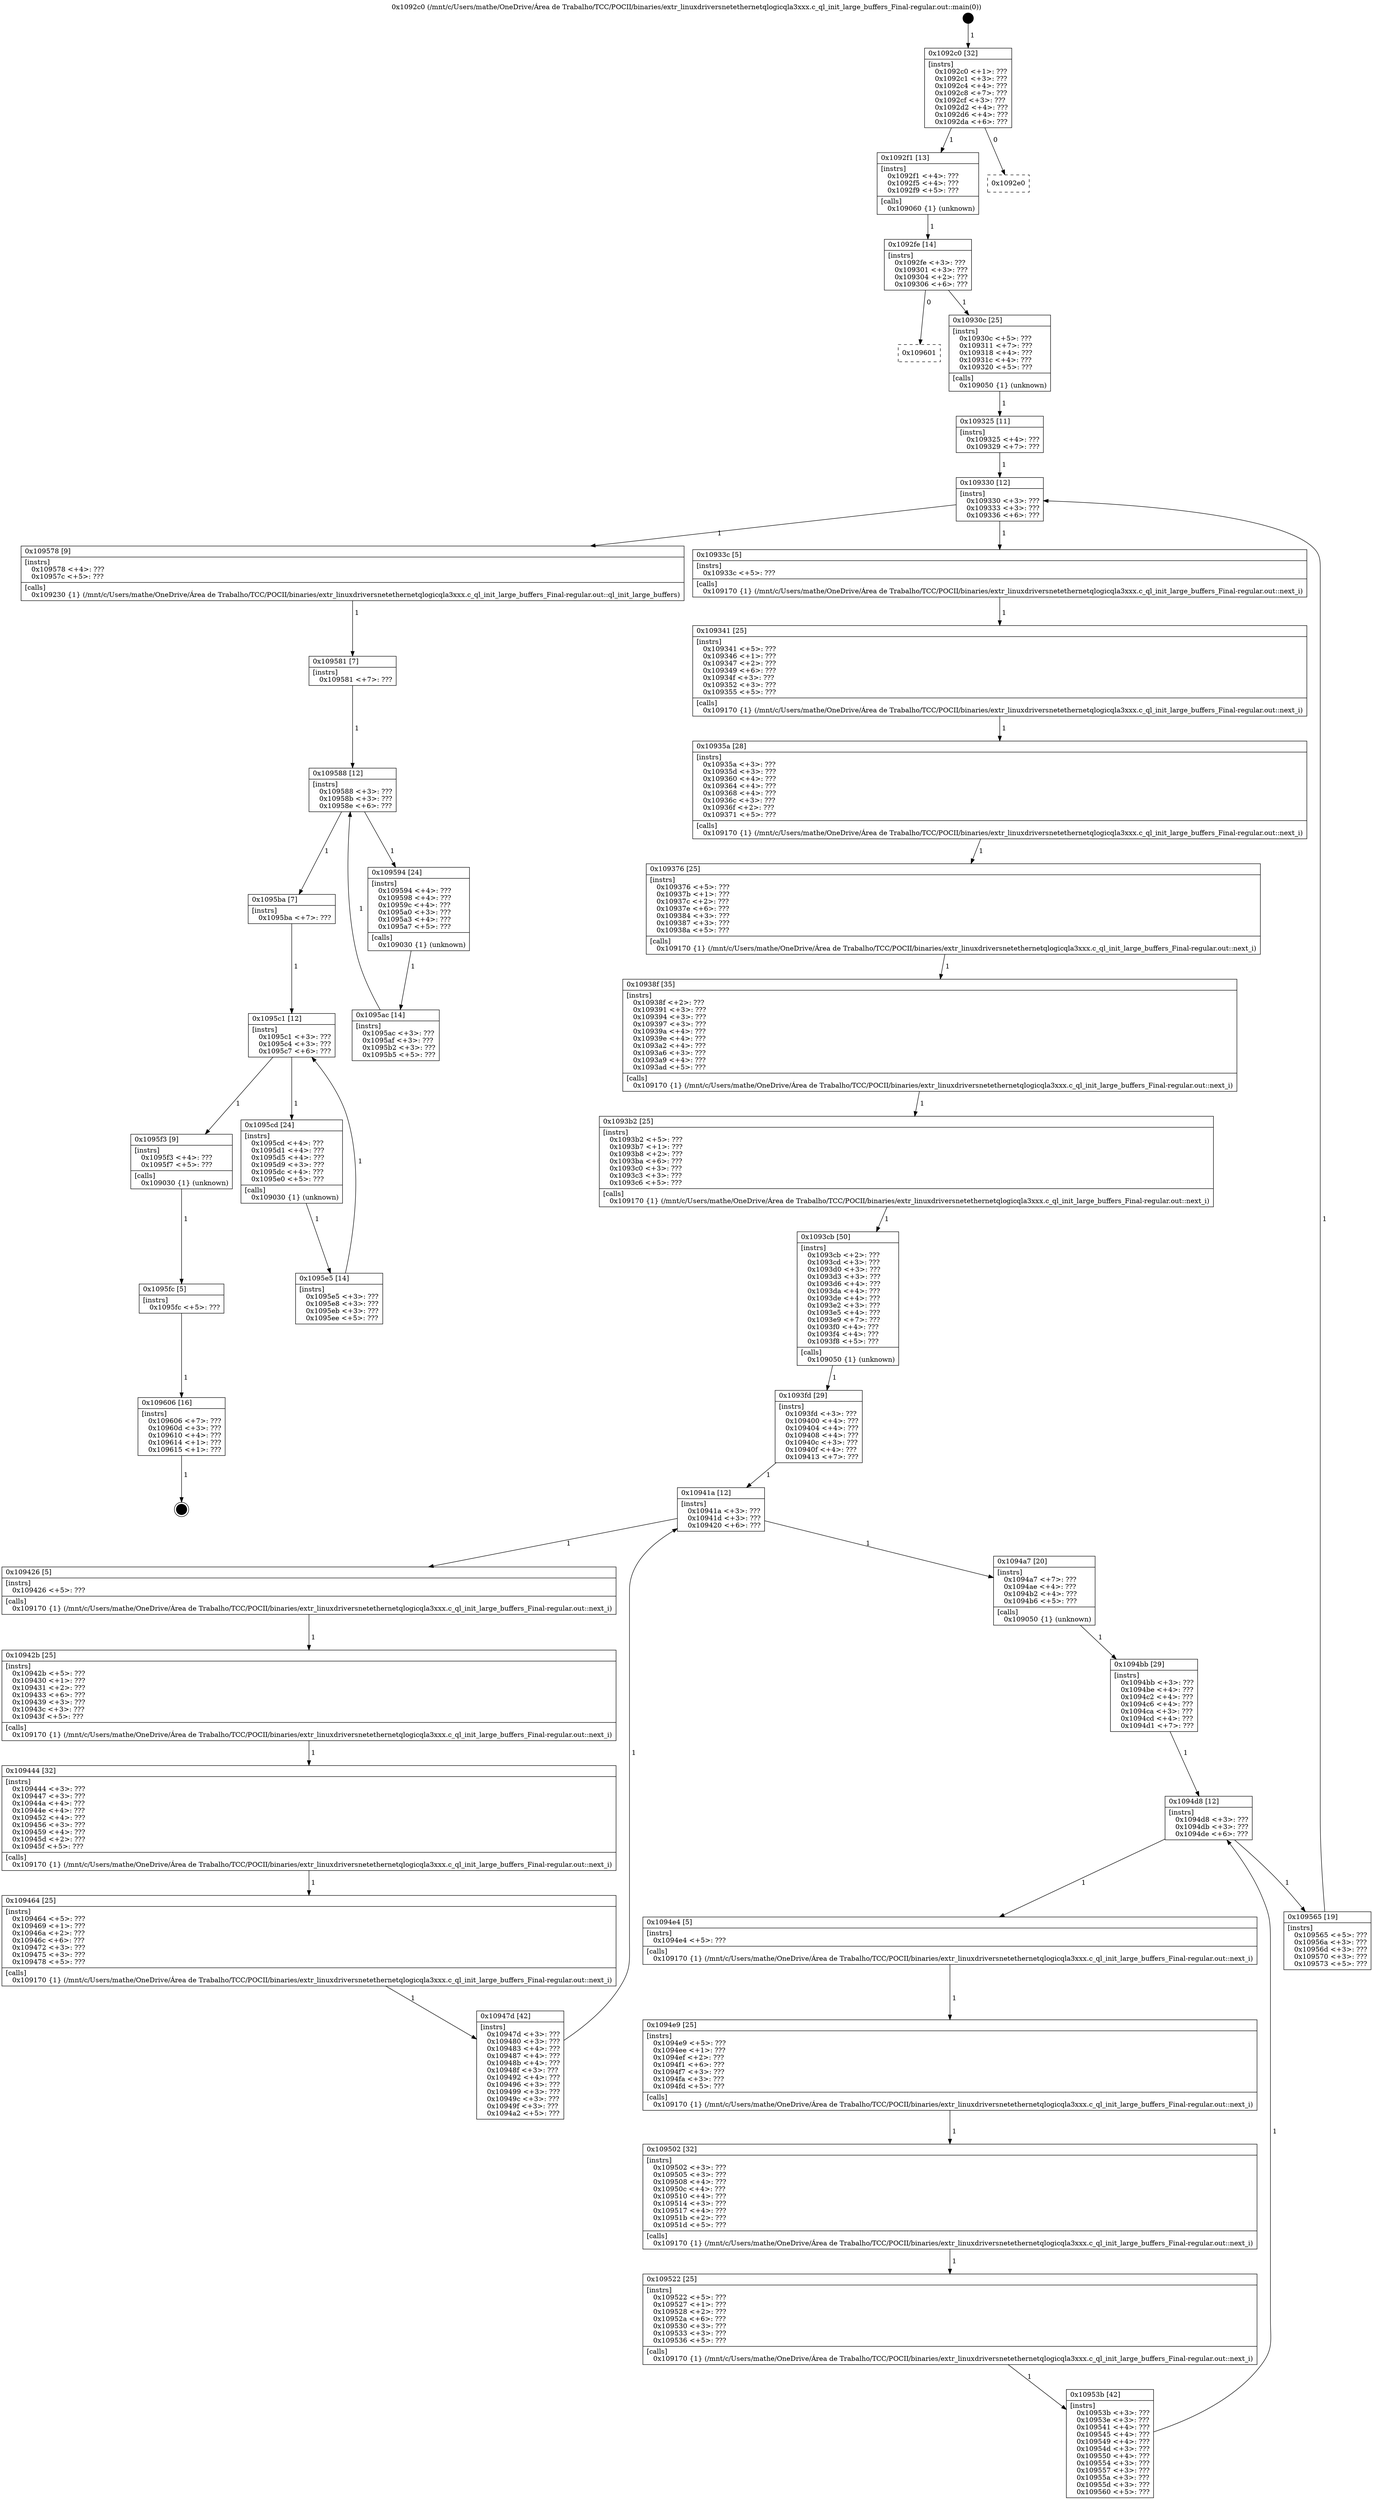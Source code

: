 digraph "0x1092c0" {
  label = "0x1092c0 (/mnt/c/Users/mathe/OneDrive/Área de Trabalho/TCC/POCII/binaries/extr_linuxdriversnetethernetqlogicqla3xxx.c_ql_init_large_buffers_Final-regular.out::main(0))"
  labelloc = "t"
  node[shape=record]

  Entry [label="",width=0.3,height=0.3,shape=circle,fillcolor=black,style=filled]
  "0x1092c0" [label="{
     0x1092c0 [32]\l
     | [instrs]\l
     &nbsp;&nbsp;0x1092c0 \<+1\>: ???\l
     &nbsp;&nbsp;0x1092c1 \<+3\>: ???\l
     &nbsp;&nbsp;0x1092c4 \<+4\>: ???\l
     &nbsp;&nbsp;0x1092c8 \<+7\>: ???\l
     &nbsp;&nbsp;0x1092cf \<+3\>: ???\l
     &nbsp;&nbsp;0x1092d2 \<+4\>: ???\l
     &nbsp;&nbsp;0x1092d6 \<+4\>: ???\l
     &nbsp;&nbsp;0x1092da \<+6\>: ???\l
  }"]
  "0x1092f1" [label="{
     0x1092f1 [13]\l
     | [instrs]\l
     &nbsp;&nbsp;0x1092f1 \<+4\>: ???\l
     &nbsp;&nbsp;0x1092f5 \<+4\>: ???\l
     &nbsp;&nbsp;0x1092f9 \<+5\>: ???\l
     | [calls]\l
     &nbsp;&nbsp;0x109060 \{1\} (unknown)\l
  }"]
  "0x1092e0" [label="{
     0x1092e0\l
  }", style=dashed]
  "0x1092fe" [label="{
     0x1092fe [14]\l
     | [instrs]\l
     &nbsp;&nbsp;0x1092fe \<+3\>: ???\l
     &nbsp;&nbsp;0x109301 \<+3\>: ???\l
     &nbsp;&nbsp;0x109304 \<+2\>: ???\l
     &nbsp;&nbsp;0x109306 \<+6\>: ???\l
  }"]
  "0x109601" [label="{
     0x109601\l
  }", style=dashed]
  "0x10930c" [label="{
     0x10930c [25]\l
     | [instrs]\l
     &nbsp;&nbsp;0x10930c \<+5\>: ???\l
     &nbsp;&nbsp;0x109311 \<+7\>: ???\l
     &nbsp;&nbsp;0x109318 \<+4\>: ???\l
     &nbsp;&nbsp;0x10931c \<+4\>: ???\l
     &nbsp;&nbsp;0x109320 \<+5\>: ???\l
     | [calls]\l
     &nbsp;&nbsp;0x109050 \{1\} (unknown)\l
  }"]
  Exit [label="",width=0.3,height=0.3,shape=circle,fillcolor=black,style=filled,peripheries=2]
  "0x109330" [label="{
     0x109330 [12]\l
     | [instrs]\l
     &nbsp;&nbsp;0x109330 \<+3\>: ???\l
     &nbsp;&nbsp;0x109333 \<+3\>: ???\l
     &nbsp;&nbsp;0x109336 \<+6\>: ???\l
  }"]
  "0x109578" [label="{
     0x109578 [9]\l
     | [instrs]\l
     &nbsp;&nbsp;0x109578 \<+4\>: ???\l
     &nbsp;&nbsp;0x10957c \<+5\>: ???\l
     | [calls]\l
     &nbsp;&nbsp;0x109230 \{1\} (/mnt/c/Users/mathe/OneDrive/Área de Trabalho/TCC/POCII/binaries/extr_linuxdriversnetethernetqlogicqla3xxx.c_ql_init_large_buffers_Final-regular.out::ql_init_large_buffers)\l
  }"]
  "0x10933c" [label="{
     0x10933c [5]\l
     | [instrs]\l
     &nbsp;&nbsp;0x10933c \<+5\>: ???\l
     | [calls]\l
     &nbsp;&nbsp;0x109170 \{1\} (/mnt/c/Users/mathe/OneDrive/Área de Trabalho/TCC/POCII/binaries/extr_linuxdriversnetethernetqlogicqla3xxx.c_ql_init_large_buffers_Final-regular.out::next_i)\l
  }"]
  "0x109341" [label="{
     0x109341 [25]\l
     | [instrs]\l
     &nbsp;&nbsp;0x109341 \<+5\>: ???\l
     &nbsp;&nbsp;0x109346 \<+1\>: ???\l
     &nbsp;&nbsp;0x109347 \<+2\>: ???\l
     &nbsp;&nbsp;0x109349 \<+6\>: ???\l
     &nbsp;&nbsp;0x10934f \<+3\>: ???\l
     &nbsp;&nbsp;0x109352 \<+3\>: ???\l
     &nbsp;&nbsp;0x109355 \<+5\>: ???\l
     | [calls]\l
     &nbsp;&nbsp;0x109170 \{1\} (/mnt/c/Users/mathe/OneDrive/Área de Trabalho/TCC/POCII/binaries/extr_linuxdriversnetethernetqlogicqla3xxx.c_ql_init_large_buffers_Final-regular.out::next_i)\l
  }"]
  "0x10935a" [label="{
     0x10935a [28]\l
     | [instrs]\l
     &nbsp;&nbsp;0x10935a \<+3\>: ???\l
     &nbsp;&nbsp;0x10935d \<+3\>: ???\l
     &nbsp;&nbsp;0x109360 \<+4\>: ???\l
     &nbsp;&nbsp;0x109364 \<+4\>: ???\l
     &nbsp;&nbsp;0x109368 \<+4\>: ???\l
     &nbsp;&nbsp;0x10936c \<+3\>: ???\l
     &nbsp;&nbsp;0x10936f \<+2\>: ???\l
     &nbsp;&nbsp;0x109371 \<+5\>: ???\l
     | [calls]\l
     &nbsp;&nbsp;0x109170 \{1\} (/mnt/c/Users/mathe/OneDrive/Área de Trabalho/TCC/POCII/binaries/extr_linuxdriversnetethernetqlogicqla3xxx.c_ql_init_large_buffers_Final-regular.out::next_i)\l
  }"]
  "0x109376" [label="{
     0x109376 [25]\l
     | [instrs]\l
     &nbsp;&nbsp;0x109376 \<+5\>: ???\l
     &nbsp;&nbsp;0x10937b \<+1\>: ???\l
     &nbsp;&nbsp;0x10937c \<+2\>: ???\l
     &nbsp;&nbsp;0x10937e \<+6\>: ???\l
     &nbsp;&nbsp;0x109384 \<+3\>: ???\l
     &nbsp;&nbsp;0x109387 \<+3\>: ???\l
     &nbsp;&nbsp;0x10938a \<+5\>: ???\l
     | [calls]\l
     &nbsp;&nbsp;0x109170 \{1\} (/mnt/c/Users/mathe/OneDrive/Área de Trabalho/TCC/POCII/binaries/extr_linuxdriversnetethernetqlogicqla3xxx.c_ql_init_large_buffers_Final-regular.out::next_i)\l
  }"]
  "0x10938f" [label="{
     0x10938f [35]\l
     | [instrs]\l
     &nbsp;&nbsp;0x10938f \<+2\>: ???\l
     &nbsp;&nbsp;0x109391 \<+3\>: ???\l
     &nbsp;&nbsp;0x109394 \<+3\>: ???\l
     &nbsp;&nbsp;0x109397 \<+3\>: ???\l
     &nbsp;&nbsp;0x10939a \<+4\>: ???\l
     &nbsp;&nbsp;0x10939e \<+4\>: ???\l
     &nbsp;&nbsp;0x1093a2 \<+4\>: ???\l
     &nbsp;&nbsp;0x1093a6 \<+3\>: ???\l
     &nbsp;&nbsp;0x1093a9 \<+4\>: ???\l
     &nbsp;&nbsp;0x1093ad \<+5\>: ???\l
     | [calls]\l
     &nbsp;&nbsp;0x109170 \{1\} (/mnt/c/Users/mathe/OneDrive/Área de Trabalho/TCC/POCII/binaries/extr_linuxdriversnetethernetqlogicqla3xxx.c_ql_init_large_buffers_Final-regular.out::next_i)\l
  }"]
  "0x1093b2" [label="{
     0x1093b2 [25]\l
     | [instrs]\l
     &nbsp;&nbsp;0x1093b2 \<+5\>: ???\l
     &nbsp;&nbsp;0x1093b7 \<+1\>: ???\l
     &nbsp;&nbsp;0x1093b8 \<+2\>: ???\l
     &nbsp;&nbsp;0x1093ba \<+6\>: ???\l
     &nbsp;&nbsp;0x1093c0 \<+3\>: ???\l
     &nbsp;&nbsp;0x1093c3 \<+3\>: ???\l
     &nbsp;&nbsp;0x1093c6 \<+5\>: ???\l
     | [calls]\l
     &nbsp;&nbsp;0x109170 \{1\} (/mnt/c/Users/mathe/OneDrive/Área de Trabalho/TCC/POCII/binaries/extr_linuxdriversnetethernetqlogicqla3xxx.c_ql_init_large_buffers_Final-regular.out::next_i)\l
  }"]
  "0x1093cb" [label="{
     0x1093cb [50]\l
     | [instrs]\l
     &nbsp;&nbsp;0x1093cb \<+2\>: ???\l
     &nbsp;&nbsp;0x1093cd \<+3\>: ???\l
     &nbsp;&nbsp;0x1093d0 \<+3\>: ???\l
     &nbsp;&nbsp;0x1093d3 \<+3\>: ???\l
     &nbsp;&nbsp;0x1093d6 \<+4\>: ???\l
     &nbsp;&nbsp;0x1093da \<+4\>: ???\l
     &nbsp;&nbsp;0x1093de \<+4\>: ???\l
     &nbsp;&nbsp;0x1093e2 \<+3\>: ???\l
     &nbsp;&nbsp;0x1093e5 \<+4\>: ???\l
     &nbsp;&nbsp;0x1093e9 \<+7\>: ???\l
     &nbsp;&nbsp;0x1093f0 \<+4\>: ???\l
     &nbsp;&nbsp;0x1093f4 \<+4\>: ???\l
     &nbsp;&nbsp;0x1093f8 \<+5\>: ???\l
     | [calls]\l
     &nbsp;&nbsp;0x109050 \{1\} (unknown)\l
  }"]
  "0x10941a" [label="{
     0x10941a [12]\l
     | [instrs]\l
     &nbsp;&nbsp;0x10941a \<+3\>: ???\l
     &nbsp;&nbsp;0x10941d \<+3\>: ???\l
     &nbsp;&nbsp;0x109420 \<+6\>: ???\l
  }"]
  "0x1094a7" [label="{
     0x1094a7 [20]\l
     | [instrs]\l
     &nbsp;&nbsp;0x1094a7 \<+7\>: ???\l
     &nbsp;&nbsp;0x1094ae \<+4\>: ???\l
     &nbsp;&nbsp;0x1094b2 \<+4\>: ???\l
     &nbsp;&nbsp;0x1094b6 \<+5\>: ???\l
     | [calls]\l
     &nbsp;&nbsp;0x109050 \{1\} (unknown)\l
  }"]
  "0x109426" [label="{
     0x109426 [5]\l
     | [instrs]\l
     &nbsp;&nbsp;0x109426 \<+5\>: ???\l
     | [calls]\l
     &nbsp;&nbsp;0x109170 \{1\} (/mnt/c/Users/mathe/OneDrive/Área de Trabalho/TCC/POCII/binaries/extr_linuxdriversnetethernetqlogicqla3xxx.c_ql_init_large_buffers_Final-regular.out::next_i)\l
  }"]
  "0x10942b" [label="{
     0x10942b [25]\l
     | [instrs]\l
     &nbsp;&nbsp;0x10942b \<+5\>: ???\l
     &nbsp;&nbsp;0x109430 \<+1\>: ???\l
     &nbsp;&nbsp;0x109431 \<+2\>: ???\l
     &nbsp;&nbsp;0x109433 \<+6\>: ???\l
     &nbsp;&nbsp;0x109439 \<+3\>: ???\l
     &nbsp;&nbsp;0x10943c \<+3\>: ???\l
     &nbsp;&nbsp;0x10943f \<+5\>: ???\l
     | [calls]\l
     &nbsp;&nbsp;0x109170 \{1\} (/mnt/c/Users/mathe/OneDrive/Área de Trabalho/TCC/POCII/binaries/extr_linuxdriversnetethernetqlogicqla3xxx.c_ql_init_large_buffers_Final-regular.out::next_i)\l
  }"]
  "0x109444" [label="{
     0x109444 [32]\l
     | [instrs]\l
     &nbsp;&nbsp;0x109444 \<+3\>: ???\l
     &nbsp;&nbsp;0x109447 \<+3\>: ???\l
     &nbsp;&nbsp;0x10944a \<+4\>: ???\l
     &nbsp;&nbsp;0x10944e \<+4\>: ???\l
     &nbsp;&nbsp;0x109452 \<+4\>: ???\l
     &nbsp;&nbsp;0x109456 \<+3\>: ???\l
     &nbsp;&nbsp;0x109459 \<+4\>: ???\l
     &nbsp;&nbsp;0x10945d \<+2\>: ???\l
     &nbsp;&nbsp;0x10945f \<+5\>: ???\l
     | [calls]\l
     &nbsp;&nbsp;0x109170 \{1\} (/mnt/c/Users/mathe/OneDrive/Área de Trabalho/TCC/POCII/binaries/extr_linuxdriversnetethernetqlogicqla3xxx.c_ql_init_large_buffers_Final-regular.out::next_i)\l
  }"]
  "0x109464" [label="{
     0x109464 [25]\l
     | [instrs]\l
     &nbsp;&nbsp;0x109464 \<+5\>: ???\l
     &nbsp;&nbsp;0x109469 \<+1\>: ???\l
     &nbsp;&nbsp;0x10946a \<+2\>: ???\l
     &nbsp;&nbsp;0x10946c \<+6\>: ???\l
     &nbsp;&nbsp;0x109472 \<+3\>: ???\l
     &nbsp;&nbsp;0x109475 \<+3\>: ???\l
     &nbsp;&nbsp;0x109478 \<+5\>: ???\l
     | [calls]\l
     &nbsp;&nbsp;0x109170 \{1\} (/mnt/c/Users/mathe/OneDrive/Área de Trabalho/TCC/POCII/binaries/extr_linuxdriversnetethernetqlogicqla3xxx.c_ql_init_large_buffers_Final-regular.out::next_i)\l
  }"]
  "0x10947d" [label="{
     0x10947d [42]\l
     | [instrs]\l
     &nbsp;&nbsp;0x10947d \<+3\>: ???\l
     &nbsp;&nbsp;0x109480 \<+3\>: ???\l
     &nbsp;&nbsp;0x109483 \<+4\>: ???\l
     &nbsp;&nbsp;0x109487 \<+4\>: ???\l
     &nbsp;&nbsp;0x10948b \<+4\>: ???\l
     &nbsp;&nbsp;0x10948f \<+3\>: ???\l
     &nbsp;&nbsp;0x109492 \<+4\>: ???\l
     &nbsp;&nbsp;0x109496 \<+3\>: ???\l
     &nbsp;&nbsp;0x109499 \<+3\>: ???\l
     &nbsp;&nbsp;0x10949c \<+3\>: ???\l
     &nbsp;&nbsp;0x10949f \<+3\>: ???\l
     &nbsp;&nbsp;0x1094a2 \<+5\>: ???\l
  }"]
  "0x1093fd" [label="{
     0x1093fd [29]\l
     | [instrs]\l
     &nbsp;&nbsp;0x1093fd \<+3\>: ???\l
     &nbsp;&nbsp;0x109400 \<+4\>: ???\l
     &nbsp;&nbsp;0x109404 \<+4\>: ???\l
     &nbsp;&nbsp;0x109408 \<+4\>: ???\l
     &nbsp;&nbsp;0x10940c \<+3\>: ???\l
     &nbsp;&nbsp;0x10940f \<+4\>: ???\l
     &nbsp;&nbsp;0x109413 \<+7\>: ???\l
  }"]
  "0x1094d8" [label="{
     0x1094d8 [12]\l
     | [instrs]\l
     &nbsp;&nbsp;0x1094d8 \<+3\>: ???\l
     &nbsp;&nbsp;0x1094db \<+3\>: ???\l
     &nbsp;&nbsp;0x1094de \<+6\>: ???\l
  }"]
  "0x109565" [label="{
     0x109565 [19]\l
     | [instrs]\l
     &nbsp;&nbsp;0x109565 \<+5\>: ???\l
     &nbsp;&nbsp;0x10956a \<+3\>: ???\l
     &nbsp;&nbsp;0x10956d \<+3\>: ???\l
     &nbsp;&nbsp;0x109570 \<+3\>: ???\l
     &nbsp;&nbsp;0x109573 \<+5\>: ???\l
  }"]
  "0x1094e4" [label="{
     0x1094e4 [5]\l
     | [instrs]\l
     &nbsp;&nbsp;0x1094e4 \<+5\>: ???\l
     | [calls]\l
     &nbsp;&nbsp;0x109170 \{1\} (/mnt/c/Users/mathe/OneDrive/Área de Trabalho/TCC/POCII/binaries/extr_linuxdriversnetethernetqlogicqla3xxx.c_ql_init_large_buffers_Final-regular.out::next_i)\l
  }"]
  "0x1094e9" [label="{
     0x1094e9 [25]\l
     | [instrs]\l
     &nbsp;&nbsp;0x1094e9 \<+5\>: ???\l
     &nbsp;&nbsp;0x1094ee \<+1\>: ???\l
     &nbsp;&nbsp;0x1094ef \<+2\>: ???\l
     &nbsp;&nbsp;0x1094f1 \<+6\>: ???\l
     &nbsp;&nbsp;0x1094f7 \<+3\>: ???\l
     &nbsp;&nbsp;0x1094fa \<+3\>: ???\l
     &nbsp;&nbsp;0x1094fd \<+5\>: ???\l
     | [calls]\l
     &nbsp;&nbsp;0x109170 \{1\} (/mnt/c/Users/mathe/OneDrive/Área de Trabalho/TCC/POCII/binaries/extr_linuxdriversnetethernetqlogicqla3xxx.c_ql_init_large_buffers_Final-regular.out::next_i)\l
  }"]
  "0x109502" [label="{
     0x109502 [32]\l
     | [instrs]\l
     &nbsp;&nbsp;0x109502 \<+3\>: ???\l
     &nbsp;&nbsp;0x109505 \<+3\>: ???\l
     &nbsp;&nbsp;0x109508 \<+4\>: ???\l
     &nbsp;&nbsp;0x10950c \<+4\>: ???\l
     &nbsp;&nbsp;0x109510 \<+4\>: ???\l
     &nbsp;&nbsp;0x109514 \<+3\>: ???\l
     &nbsp;&nbsp;0x109517 \<+4\>: ???\l
     &nbsp;&nbsp;0x10951b \<+2\>: ???\l
     &nbsp;&nbsp;0x10951d \<+5\>: ???\l
     | [calls]\l
     &nbsp;&nbsp;0x109170 \{1\} (/mnt/c/Users/mathe/OneDrive/Área de Trabalho/TCC/POCII/binaries/extr_linuxdriversnetethernetqlogicqla3xxx.c_ql_init_large_buffers_Final-regular.out::next_i)\l
  }"]
  "0x109522" [label="{
     0x109522 [25]\l
     | [instrs]\l
     &nbsp;&nbsp;0x109522 \<+5\>: ???\l
     &nbsp;&nbsp;0x109527 \<+1\>: ???\l
     &nbsp;&nbsp;0x109528 \<+2\>: ???\l
     &nbsp;&nbsp;0x10952a \<+6\>: ???\l
     &nbsp;&nbsp;0x109530 \<+3\>: ???\l
     &nbsp;&nbsp;0x109533 \<+3\>: ???\l
     &nbsp;&nbsp;0x109536 \<+5\>: ???\l
     | [calls]\l
     &nbsp;&nbsp;0x109170 \{1\} (/mnt/c/Users/mathe/OneDrive/Área de Trabalho/TCC/POCII/binaries/extr_linuxdriversnetethernetqlogicqla3xxx.c_ql_init_large_buffers_Final-regular.out::next_i)\l
  }"]
  "0x10953b" [label="{
     0x10953b [42]\l
     | [instrs]\l
     &nbsp;&nbsp;0x10953b \<+3\>: ???\l
     &nbsp;&nbsp;0x10953e \<+3\>: ???\l
     &nbsp;&nbsp;0x109541 \<+4\>: ???\l
     &nbsp;&nbsp;0x109545 \<+4\>: ???\l
     &nbsp;&nbsp;0x109549 \<+4\>: ???\l
     &nbsp;&nbsp;0x10954d \<+3\>: ???\l
     &nbsp;&nbsp;0x109550 \<+4\>: ???\l
     &nbsp;&nbsp;0x109554 \<+3\>: ???\l
     &nbsp;&nbsp;0x109557 \<+3\>: ???\l
     &nbsp;&nbsp;0x10955a \<+3\>: ???\l
     &nbsp;&nbsp;0x10955d \<+3\>: ???\l
     &nbsp;&nbsp;0x109560 \<+5\>: ???\l
  }"]
  "0x1094bb" [label="{
     0x1094bb [29]\l
     | [instrs]\l
     &nbsp;&nbsp;0x1094bb \<+3\>: ???\l
     &nbsp;&nbsp;0x1094be \<+4\>: ???\l
     &nbsp;&nbsp;0x1094c2 \<+4\>: ???\l
     &nbsp;&nbsp;0x1094c6 \<+4\>: ???\l
     &nbsp;&nbsp;0x1094ca \<+3\>: ???\l
     &nbsp;&nbsp;0x1094cd \<+4\>: ???\l
     &nbsp;&nbsp;0x1094d1 \<+7\>: ???\l
  }"]
  "0x109606" [label="{
     0x109606 [16]\l
     | [instrs]\l
     &nbsp;&nbsp;0x109606 \<+7\>: ???\l
     &nbsp;&nbsp;0x10960d \<+3\>: ???\l
     &nbsp;&nbsp;0x109610 \<+4\>: ???\l
     &nbsp;&nbsp;0x109614 \<+1\>: ???\l
     &nbsp;&nbsp;0x109615 \<+1\>: ???\l
  }"]
  "0x109325" [label="{
     0x109325 [11]\l
     | [instrs]\l
     &nbsp;&nbsp;0x109325 \<+4\>: ???\l
     &nbsp;&nbsp;0x109329 \<+7\>: ???\l
  }"]
  "0x109588" [label="{
     0x109588 [12]\l
     | [instrs]\l
     &nbsp;&nbsp;0x109588 \<+3\>: ???\l
     &nbsp;&nbsp;0x10958b \<+3\>: ???\l
     &nbsp;&nbsp;0x10958e \<+6\>: ???\l
  }"]
  "0x1095c1" [label="{
     0x1095c1 [12]\l
     | [instrs]\l
     &nbsp;&nbsp;0x1095c1 \<+3\>: ???\l
     &nbsp;&nbsp;0x1095c4 \<+3\>: ???\l
     &nbsp;&nbsp;0x1095c7 \<+6\>: ???\l
  }"]
  "0x109594" [label="{
     0x109594 [24]\l
     | [instrs]\l
     &nbsp;&nbsp;0x109594 \<+4\>: ???\l
     &nbsp;&nbsp;0x109598 \<+4\>: ???\l
     &nbsp;&nbsp;0x10959c \<+4\>: ???\l
     &nbsp;&nbsp;0x1095a0 \<+3\>: ???\l
     &nbsp;&nbsp;0x1095a3 \<+4\>: ???\l
     &nbsp;&nbsp;0x1095a7 \<+5\>: ???\l
     | [calls]\l
     &nbsp;&nbsp;0x109030 \{1\} (unknown)\l
  }"]
  "0x1095ac" [label="{
     0x1095ac [14]\l
     | [instrs]\l
     &nbsp;&nbsp;0x1095ac \<+3\>: ???\l
     &nbsp;&nbsp;0x1095af \<+3\>: ???\l
     &nbsp;&nbsp;0x1095b2 \<+3\>: ???\l
     &nbsp;&nbsp;0x1095b5 \<+5\>: ???\l
  }"]
  "0x109581" [label="{
     0x109581 [7]\l
     | [instrs]\l
     &nbsp;&nbsp;0x109581 \<+7\>: ???\l
  }"]
  "0x1095f3" [label="{
     0x1095f3 [9]\l
     | [instrs]\l
     &nbsp;&nbsp;0x1095f3 \<+4\>: ???\l
     &nbsp;&nbsp;0x1095f7 \<+5\>: ???\l
     | [calls]\l
     &nbsp;&nbsp;0x109030 \{1\} (unknown)\l
  }"]
  "0x1095cd" [label="{
     0x1095cd [24]\l
     | [instrs]\l
     &nbsp;&nbsp;0x1095cd \<+4\>: ???\l
     &nbsp;&nbsp;0x1095d1 \<+4\>: ???\l
     &nbsp;&nbsp;0x1095d5 \<+4\>: ???\l
     &nbsp;&nbsp;0x1095d9 \<+3\>: ???\l
     &nbsp;&nbsp;0x1095dc \<+4\>: ???\l
     &nbsp;&nbsp;0x1095e0 \<+5\>: ???\l
     | [calls]\l
     &nbsp;&nbsp;0x109030 \{1\} (unknown)\l
  }"]
  "0x1095e5" [label="{
     0x1095e5 [14]\l
     | [instrs]\l
     &nbsp;&nbsp;0x1095e5 \<+3\>: ???\l
     &nbsp;&nbsp;0x1095e8 \<+3\>: ???\l
     &nbsp;&nbsp;0x1095eb \<+3\>: ???\l
     &nbsp;&nbsp;0x1095ee \<+5\>: ???\l
  }"]
  "0x1095ba" [label="{
     0x1095ba [7]\l
     | [instrs]\l
     &nbsp;&nbsp;0x1095ba \<+7\>: ???\l
  }"]
  "0x1095fc" [label="{
     0x1095fc [5]\l
     | [instrs]\l
     &nbsp;&nbsp;0x1095fc \<+5\>: ???\l
  }"]
  Entry -> "0x1092c0" [label=" 1"]
  "0x1092c0" -> "0x1092f1" [label=" 1"]
  "0x1092c0" -> "0x1092e0" [label=" 0"]
  "0x1092f1" -> "0x1092fe" [label=" 1"]
  "0x1092fe" -> "0x109601" [label=" 0"]
  "0x1092fe" -> "0x10930c" [label=" 1"]
  "0x109606" -> Exit [label=" 1"]
  "0x10930c" -> "0x109325" [label=" 1"]
  "0x109330" -> "0x109578" [label=" 1"]
  "0x109330" -> "0x10933c" [label=" 1"]
  "0x10933c" -> "0x109341" [label=" 1"]
  "0x109341" -> "0x10935a" [label=" 1"]
  "0x10935a" -> "0x109376" [label=" 1"]
  "0x109376" -> "0x10938f" [label=" 1"]
  "0x10938f" -> "0x1093b2" [label=" 1"]
  "0x1093b2" -> "0x1093cb" [label=" 1"]
  "0x1093cb" -> "0x1093fd" [label=" 1"]
  "0x10941a" -> "0x1094a7" [label=" 1"]
  "0x10941a" -> "0x109426" [label=" 1"]
  "0x109426" -> "0x10942b" [label=" 1"]
  "0x10942b" -> "0x109444" [label=" 1"]
  "0x109444" -> "0x109464" [label=" 1"]
  "0x109464" -> "0x10947d" [label=" 1"]
  "0x1093fd" -> "0x10941a" [label=" 1"]
  "0x10947d" -> "0x10941a" [label=" 1"]
  "0x1094a7" -> "0x1094bb" [label=" 1"]
  "0x1094d8" -> "0x109565" [label=" 1"]
  "0x1094d8" -> "0x1094e4" [label=" 1"]
  "0x1094e4" -> "0x1094e9" [label=" 1"]
  "0x1094e9" -> "0x109502" [label=" 1"]
  "0x109502" -> "0x109522" [label=" 1"]
  "0x109522" -> "0x10953b" [label=" 1"]
  "0x1094bb" -> "0x1094d8" [label=" 1"]
  "0x10953b" -> "0x1094d8" [label=" 1"]
  "0x1095fc" -> "0x109606" [label=" 1"]
  "0x109325" -> "0x109330" [label=" 1"]
  "0x109565" -> "0x109330" [label=" 1"]
  "0x109578" -> "0x109581" [label=" 1"]
  "0x109588" -> "0x1095ba" [label=" 1"]
  "0x109588" -> "0x109594" [label=" 1"]
  "0x109594" -> "0x1095ac" [label=" 1"]
  "0x109581" -> "0x109588" [label=" 1"]
  "0x1095ac" -> "0x109588" [label=" 1"]
  "0x1095c1" -> "0x1095f3" [label=" 1"]
  "0x1095c1" -> "0x1095cd" [label=" 1"]
  "0x1095cd" -> "0x1095e5" [label=" 1"]
  "0x1095ba" -> "0x1095c1" [label=" 1"]
  "0x1095e5" -> "0x1095c1" [label=" 1"]
  "0x1095f3" -> "0x1095fc" [label=" 1"]
}
